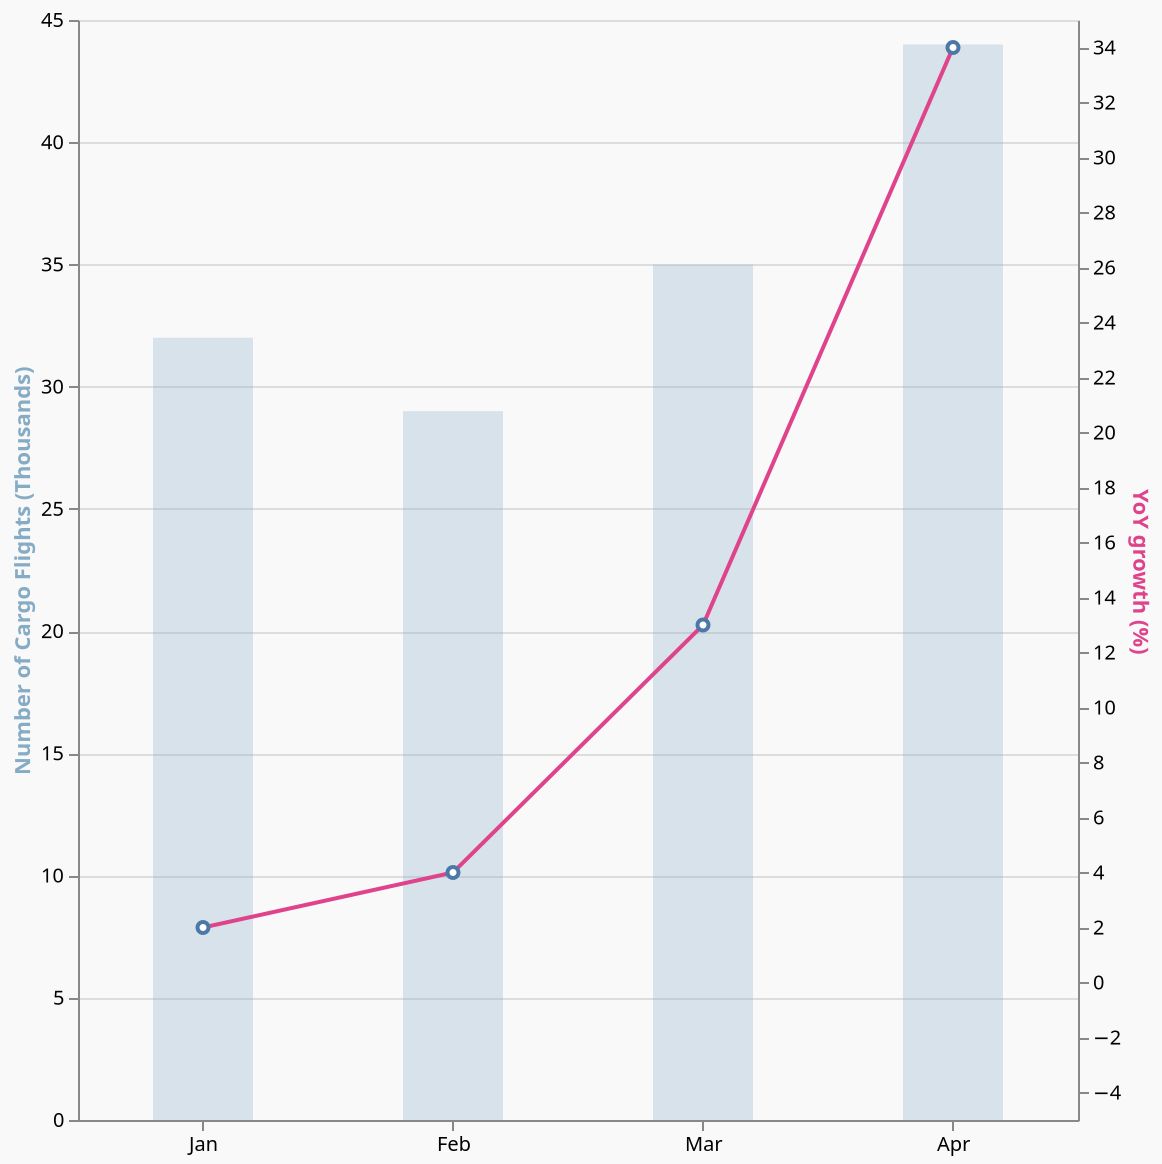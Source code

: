 {
  "$schema": "https://vega.github.io/schema/vega-lite/v5.json",
  "description": "A dual axis chart, created by setting y's scale resolution to `\"independent\"`",
  "width": 500,
  "height": 550,
  "background": "#f9f9f9",
  "data": {
    "values": [
      {"month": "01/20", "cargo-flights": 32, "growth": 2},
      {"month": "02/20", "cargo-flights": 29, "growth": 4},
      {"month": "03/20", "cargo-flights": 35, "growth": 13},
      {"month": "04/20", "cargo-flights": 44, "growth": 34}
    ]
  },
  "encoding": {
    "x": {
      "timeUnit": "month",
      "field": "month",
      "axis": {"format": "%b", "title": null},
      "type": "ordinal"
    }
  },
  "layer": [
    {
      "mark": {"opacity": 0.3, "type": "bar", "color": "#85abc5", "size": 50},
      "encoding": {
        "y": {
          "field": "cargo-flights",
          "type": "quantitative",
          "title": "Number of Cargo Flights (Thousands)",
          "axis": {"titleColor": "#85abc5"}
        },
        "tooltip": [
          {
            "field": "month",
            "type": "ordinal",
            "timeUnit": "month",
            "title": "Month"
          },
          {
            "field": "cargo-flights",
            "type": "quantitative",
            "title": "Cargo Flights (Thousands)"
          }
        ]
      }
    },
    {
      "mark": {
        "stroke": "#df438b",
        "type": "line",
        "point": {"fill": "white", "filled": false}
      },
      "encoding": {
        "y": {
          "aggregate": "average",
          "field": "growth",
          "scale": {"domain": [-5, 35]},
          "title": "YoY growth (%)",
          "axis": {"titleColor": "#df438b"}
        },
        "tooltip": [
          {
            "field": "month",
            "type": "ordinal",
            "timeUnit": "month",
            "title": "Month"
          },
          {
            "field": "growth",
            "type": "quantitative",
            "title": "Growth Percentage (%)"
          }
        ]
      }
    }
  ],
  "resolve": {"scale": {"y": "independent"}},
  "config": {}
}